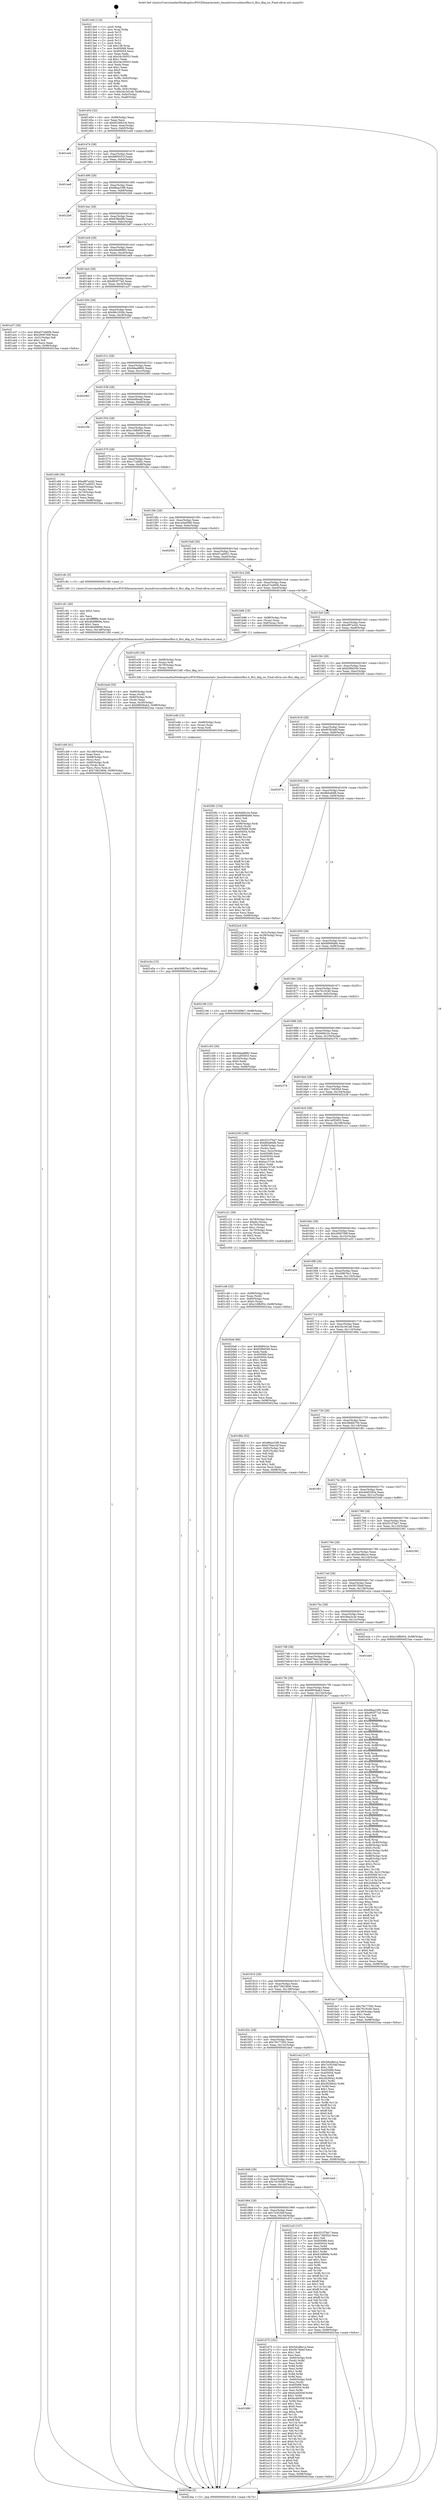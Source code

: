 digraph "0x4013e0" {
  label = "0x4013e0 (/mnt/c/Users/mathe/Desktop/tcc/POCII/binaries/extr_linuxdriversusbhostfhci.h_fhci_dbg_isr_Final-ollvm.out::main(0))"
  labelloc = "t"
  node[shape=record]

  Entry [label="",width=0.3,height=0.3,shape=circle,fillcolor=black,style=filled]
  "0x401454" [label="{
     0x401454 [32]\l
     | [instrs]\l
     &nbsp;&nbsp;0x401454 \<+6\>: mov -0x98(%rbp),%eax\l
     &nbsp;&nbsp;0x40145a \<+2\>: mov %eax,%ecx\l
     &nbsp;&nbsp;0x40145c \<+6\>: sub $0x822662c9,%ecx\l
     &nbsp;&nbsp;0x401462 \<+6\>: mov %eax,-0xac(%rbp)\l
     &nbsp;&nbsp;0x401468 \<+6\>: mov %ecx,-0xb0(%rbp)\l
     &nbsp;&nbsp;0x40146e \<+6\>: je 0000000000401ed4 \<main+0xaf4\>\l
  }"]
  "0x401ed4" [label="{
     0x401ed4\l
  }", style=dashed]
  "0x401474" [label="{
     0x401474 [28]\l
     | [instrs]\l
     &nbsp;&nbsp;0x401474 \<+5\>: jmp 0000000000401479 \<main+0x99\>\l
     &nbsp;&nbsp;0x401479 \<+6\>: mov -0xac(%rbp),%eax\l
     &nbsp;&nbsp;0x40147f \<+5\>: sub $0x8895031f,%eax\l
     &nbsp;&nbsp;0x401484 \<+6\>: mov %eax,-0xb4(%rbp)\l
     &nbsp;&nbsp;0x40148a \<+6\>: je 0000000000401ae8 \<main+0x708\>\l
  }"]
  Exit [label="",width=0.3,height=0.3,shape=circle,fillcolor=black,style=filled,peripheries=2]
  "0x401ae8" [label="{
     0x401ae8\l
  }", style=dashed]
  "0x401490" [label="{
     0x401490 [28]\l
     | [instrs]\l
     &nbsp;&nbsp;0x401490 \<+5\>: jmp 0000000000401495 \<main+0xb5\>\l
     &nbsp;&nbsp;0x401495 \<+6\>: mov -0xac(%rbp),%eax\l
     &nbsp;&nbsp;0x40149b \<+5\>: sub $0x88aa33f9,%eax\l
     &nbsp;&nbsp;0x4014a0 \<+6\>: mov %eax,-0xb8(%rbp)\l
     &nbsp;&nbsp;0x4014a6 \<+6\>: je 00000000004022b6 \<main+0xed6\>\l
  }"]
  "0x401e5a" [label="{
     0x401e5a [15]\l
     | [instrs]\l
     &nbsp;&nbsp;0x401e5a \<+10\>: movl $0x30f67bc1,-0x98(%rbp)\l
     &nbsp;&nbsp;0x401e64 \<+5\>: jmp 00000000004023aa \<main+0xfca\>\l
  }"]
  "0x4022b6" [label="{
     0x4022b6\l
  }", style=dashed]
  "0x4014ac" [label="{
     0x4014ac [28]\l
     | [instrs]\l
     &nbsp;&nbsp;0x4014ac \<+5\>: jmp 00000000004014b1 \<main+0xd1\>\l
     &nbsp;&nbsp;0x4014b1 \<+6\>: mov -0xac(%rbp),%eax\l
     &nbsp;&nbsp;0x4014b7 \<+5\>: sub $0x93fbe0fe,%eax\l
     &nbsp;&nbsp;0x4014bc \<+6\>: mov %eax,-0xbc(%rbp)\l
     &nbsp;&nbsp;0x4014c2 \<+6\>: je 0000000000401b87 \<main+0x7a7\>\l
  }"]
  "0x401e4b" [label="{
     0x401e4b [15]\l
     | [instrs]\l
     &nbsp;&nbsp;0x401e4b \<+4\>: mov -0x68(%rbp),%rax\l
     &nbsp;&nbsp;0x401e4f \<+3\>: mov (%rax),%rax\l
     &nbsp;&nbsp;0x401e52 \<+3\>: mov %rax,%rdi\l
     &nbsp;&nbsp;0x401e55 \<+5\>: call 0000000000401030 \<free@plt\>\l
     | [calls]\l
     &nbsp;&nbsp;0x401030 \{1\} (unknown)\l
  }"]
  "0x401b87" [label="{
     0x401b87\l
  }", style=dashed]
  "0x4014c8" [label="{
     0x4014c8 [28]\l
     | [instrs]\l
     &nbsp;&nbsp;0x4014c8 \<+5\>: jmp 00000000004014cd \<main+0xed\>\l
     &nbsp;&nbsp;0x4014cd \<+6\>: mov -0xac(%rbp),%eax\l
     &nbsp;&nbsp;0x4014d3 \<+5\>: sub $0x94e98965,%eax\l
     &nbsp;&nbsp;0x4014d8 \<+6\>: mov %eax,-0xc0(%rbp)\l
     &nbsp;&nbsp;0x4014de \<+6\>: je 0000000000401e69 \<main+0xa89\>\l
  }"]
  "0x401880" [label="{
     0x401880\l
  }", style=dashed]
  "0x401e69" [label="{
     0x401e69\l
  }", style=dashed]
  "0x4014e4" [label="{
     0x4014e4 [28]\l
     | [instrs]\l
     &nbsp;&nbsp;0x4014e4 \<+5\>: jmp 00000000004014e9 \<main+0x109\>\l
     &nbsp;&nbsp;0x4014e9 \<+6\>: mov -0xac(%rbp),%eax\l
     &nbsp;&nbsp;0x4014ef \<+5\>: sub $0x983f77a5,%eax\l
     &nbsp;&nbsp;0x4014f4 \<+6\>: mov %eax,-0xc4(%rbp)\l
     &nbsp;&nbsp;0x4014fa \<+6\>: je 0000000000401a37 \<main+0x657\>\l
  }"]
  "0x401d75" [label="{
     0x401d75 [181]\l
     | [instrs]\l
     &nbsp;&nbsp;0x401d75 \<+5\>: mov $0x5dcd8a1a,%eax\l
     &nbsp;&nbsp;0x401d7a \<+5\>: mov $0x5fc76bef,%ecx\l
     &nbsp;&nbsp;0x401d7f \<+2\>: mov $0x1,%dl\l
     &nbsp;&nbsp;0x401d81 \<+2\>: xor %esi,%esi\l
     &nbsp;&nbsp;0x401d83 \<+4\>: mov -0x60(%rbp),%rdi\l
     &nbsp;&nbsp;0x401d87 \<+3\>: mov (%rdi),%r8d\l
     &nbsp;&nbsp;0x401d8a \<+3\>: mov %esi,%r9d\l
     &nbsp;&nbsp;0x401d8d \<+3\>: sub %r8d,%r9d\l
     &nbsp;&nbsp;0x401d90 \<+3\>: mov %esi,%r8d\l
     &nbsp;&nbsp;0x401d93 \<+4\>: sub $0x1,%r8d\l
     &nbsp;&nbsp;0x401d97 \<+3\>: add %r8d,%r9d\l
     &nbsp;&nbsp;0x401d9a \<+3\>: sub %r9d,%esi\l
     &nbsp;&nbsp;0x401d9d \<+4\>: mov -0x60(%rbp),%rdi\l
     &nbsp;&nbsp;0x401da1 \<+2\>: mov %esi,(%rdi)\l
     &nbsp;&nbsp;0x401da3 \<+7\>: mov 0x405068,%esi\l
     &nbsp;&nbsp;0x401daa \<+8\>: mov 0x405054,%r8d\l
     &nbsp;&nbsp;0x401db2 \<+3\>: mov %esi,%r9d\l
     &nbsp;&nbsp;0x401db5 \<+7\>: add $0xbcdd304f,%r9d\l
     &nbsp;&nbsp;0x401dbc \<+4\>: sub $0x1,%r9d\l
     &nbsp;&nbsp;0x401dc0 \<+7\>: sub $0xbcdd304f,%r9d\l
     &nbsp;&nbsp;0x401dc7 \<+4\>: imul %r9d,%esi\l
     &nbsp;&nbsp;0x401dcb \<+3\>: and $0x1,%esi\l
     &nbsp;&nbsp;0x401dce \<+3\>: cmp $0x0,%esi\l
     &nbsp;&nbsp;0x401dd1 \<+4\>: sete %r10b\l
     &nbsp;&nbsp;0x401dd5 \<+4\>: cmp $0xa,%r8d\l
     &nbsp;&nbsp;0x401dd9 \<+4\>: setl %r11b\l
     &nbsp;&nbsp;0x401ddd \<+3\>: mov %r10b,%bl\l
     &nbsp;&nbsp;0x401de0 \<+3\>: xor $0xff,%bl\l
     &nbsp;&nbsp;0x401de3 \<+3\>: mov %r11b,%r14b\l
     &nbsp;&nbsp;0x401de6 \<+4\>: xor $0xff,%r14b\l
     &nbsp;&nbsp;0x401dea \<+3\>: xor $0x0,%dl\l
     &nbsp;&nbsp;0x401ded \<+3\>: mov %bl,%r15b\l
     &nbsp;&nbsp;0x401df0 \<+4\>: and $0x0,%r15b\l
     &nbsp;&nbsp;0x401df4 \<+3\>: and %dl,%r10b\l
     &nbsp;&nbsp;0x401df7 \<+3\>: mov %r14b,%r12b\l
     &nbsp;&nbsp;0x401dfa \<+4\>: and $0x0,%r12b\l
     &nbsp;&nbsp;0x401dfe \<+3\>: and %dl,%r11b\l
     &nbsp;&nbsp;0x401e01 \<+3\>: or %r10b,%r15b\l
     &nbsp;&nbsp;0x401e04 \<+3\>: or %r11b,%r12b\l
     &nbsp;&nbsp;0x401e07 \<+3\>: xor %r12b,%r15b\l
     &nbsp;&nbsp;0x401e0a \<+3\>: or %r14b,%bl\l
     &nbsp;&nbsp;0x401e0d \<+3\>: xor $0xff,%bl\l
     &nbsp;&nbsp;0x401e10 \<+3\>: or $0x0,%dl\l
     &nbsp;&nbsp;0x401e13 \<+2\>: and %dl,%bl\l
     &nbsp;&nbsp;0x401e15 \<+3\>: or %bl,%r15b\l
     &nbsp;&nbsp;0x401e18 \<+4\>: test $0x1,%r15b\l
     &nbsp;&nbsp;0x401e1c \<+3\>: cmovne %ecx,%eax\l
     &nbsp;&nbsp;0x401e1f \<+6\>: mov %eax,-0x98(%rbp)\l
     &nbsp;&nbsp;0x401e25 \<+5\>: jmp 00000000004023aa \<main+0xfca\>\l
  }"]
  "0x401a37" [label="{
     0x401a37 [30]\l
     | [instrs]\l
     &nbsp;&nbsp;0x401a37 \<+5\>: mov $0xe57e460b,%eax\l
     &nbsp;&nbsp;0x401a3c \<+5\>: mov $0x2909769f,%ecx\l
     &nbsp;&nbsp;0x401a41 \<+3\>: mov -0x31(%rbp),%dl\l
     &nbsp;&nbsp;0x401a44 \<+3\>: test $0x1,%dl\l
     &nbsp;&nbsp;0x401a47 \<+3\>: cmovne %ecx,%eax\l
     &nbsp;&nbsp;0x401a4a \<+6\>: mov %eax,-0x98(%rbp)\l
     &nbsp;&nbsp;0x401a50 \<+5\>: jmp 00000000004023aa \<main+0xfca\>\l
  }"]
  "0x401500" [label="{
     0x401500 [28]\l
     | [instrs]\l
     &nbsp;&nbsp;0x401500 \<+5\>: jmp 0000000000401505 \<main+0x125\>\l
     &nbsp;&nbsp;0x401505 \<+6\>: mov -0xac(%rbp),%eax\l
     &nbsp;&nbsp;0x40150b \<+5\>: sub $0x98c1928c,%eax\l
     &nbsp;&nbsp;0x401510 \<+6\>: mov %eax,-0xc8(%rbp)\l
     &nbsp;&nbsp;0x401516 \<+6\>: je 0000000000401f37 \<main+0xb57\>\l
  }"]
  "0x401864" [label="{
     0x401864 [28]\l
     | [instrs]\l
     &nbsp;&nbsp;0x401864 \<+5\>: jmp 0000000000401869 \<main+0x489\>\l
     &nbsp;&nbsp;0x401869 \<+6\>: mov -0xac(%rbp),%eax\l
     &nbsp;&nbsp;0x40186f \<+5\>: sub $0x7e3f184f,%eax\l
     &nbsp;&nbsp;0x401874 \<+6\>: mov %eax,-0x144(%rbp)\l
     &nbsp;&nbsp;0x40187a \<+6\>: je 0000000000401d75 \<main+0x995\>\l
  }"]
  "0x401f37" [label="{
     0x401f37\l
  }", style=dashed]
  "0x40151c" [label="{
     0x40151c [28]\l
     | [instrs]\l
     &nbsp;&nbsp;0x40151c \<+5\>: jmp 0000000000401521 \<main+0x141\>\l
     &nbsp;&nbsp;0x401521 \<+6\>: mov -0xac(%rbp),%eax\l
     &nbsp;&nbsp;0x401527 \<+5\>: sub $0x9dea8882,%eax\l
     &nbsp;&nbsp;0x40152c \<+6\>: mov %eax,-0xcc(%rbp)\l
     &nbsp;&nbsp;0x401532 \<+6\>: je 0000000000402083 \<main+0xca3\>\l
  }"]
  "0x4021a5" [label="{
     0x4021a5 [147]\l
     | [instrs]\l
     &nbsp;&nbsp;0x4021a5 \<+5\>: mov $0x551f7be7,%eax\l
     &nbsp;&nbsp;0x4021aa \<+5\>: mov $0x17483f2d,%ecx\l
     &nbsp;&nbsp;0x4021af \<+2\>: mov $0x1,%dl\l
     &nbsp;&nbsp;0x4021b1 \<+7\>: mov 0x405068,%esi\l
     &nbsp;&nbsp;0x4021b8 \<+7\>: mov 0x405054,%edi\l
     &nbsp;&nbsp;0x4021bf \<+3\>: mov %esi,%r8d\l
     &nbsp;&nbsp;0x4021c2 \<+7\>: add $0xfc3d889e,%r8d\l
     &nbsp;&nbsp;0x4021c9 \<+4\>: sub $0x1,%r8d\l
     &nbsp;&nbsp;0x4021cd \<+7\>: sub $0xfc3d889e,%r8d\l
     &nbsp;&nbsp;0x4021d4 \<+4\>: imul %r8d,%esi\l
     &nbsp;&nbsp;0x4021d8 \<+3\>: and $0x1,%esi\l
     &nbsp;&nbsp;0x4021db \<+3\>: cmp $0x0,%esi\l
     &nbsp;&nbsp;0x4021de \<+4\>: sete %r9b\l
     &nbsp;&nbsp;0x4021e2 \<+3\>: cmp $0xa,%edi\l
     &nbsp;&nbsp;0x4021e5 \<+4\>: setl %r10b\l
     &nbsp;&nbsp;0x4021e9 \<+3\>: mov %r9b,%r11b\l
     &nbsp;&nbsp;0x4021ec \<+4\>: xor $0xff,%r11b\l
     &nbsp;&nbsp;0x4021f0 \<+3\>: mov %r10b,%bl\l
     &nbsp;&nbsp;0x4021f3 \<+3\>: xor $0xff,%bl\l
     &nbsp;&nbsp;0x4021f6 \<+3\>: xor $0x1,%dl\l
     &nbsp;&nbsp;0x4021f9 \<+3\>: mov %r11b,%r14b\l
     &nbsp;&nbsp;0x4021fc \<+4\>: and $0xff,%r14b\l
     &nbsp;&nbsp;0x402200 \<+3\>: and %dl,%r9b\l
     &nbsp;&nbsp;0x402203 \<+3\>: mov %bl,%r15b\l
     &nbsp;&nbsp;0x402206 \<+4\>: and $0xff,%r15b\l
     &nbsp;&nbsp;0x40220a \<+3\>: and %dl,%r10b\l
     &nbsp;&nbsp;0x40220d \<+3\>: or %r9b,%r14b\l
     &nbsp;&nbsp;0x402210 \<+3\>: or %r10b,%r15b\l
     &nbsp;&nbsp;0x402213 \<+3\>: xor %r15b,%r14b\l
     &nbsp;&nbsp;0x402216 \<+3\>: or %bl,%r11b\l
     &nbsp;&nbsp;0x402219 \<+4\>: xor $0xff,%r11b\l
     &nbsp;&nbsp;0x40221d \<+3\>: or $0x1,%dl\l
     &nbsp;&nbsp;0x402220 \<+3\>: and %dl,%r11b\l
     &nbsp;&nbsp;0x402223 \<+3\>: or %r11b,%r14b\l
     &nbsp;&nbsp;0x402226 \<+4\>: test $0x1,%r14b\l
     &nbsp;&nbsp;0x40222a \<+3\>: cmovne %ecx,%eax\l
     &nbsp;&nbsp;0x40222d \<+6\>: mov %eax,-0x98(%rbp)\l
     &nbsp;&nbsp;0x402233 \<+5\>: jmp 00000000004023aa \<main+0xfca\>\l
  }"]
  "0x402083" [label="{
     0x402083\l
  }", style=dashed]
  "0x401538" [label="{
     0x401538 [28]\l
     | [instrs]\l
     &nbsp;&nbsp;0x401538 \<+5\>: jmp 000000000040153d \<main+0x15d\>\l
     &nbsp;&nbsp;0x40153d \<+6\>: mov -0xac(%rbp),%eax\l
     &nbsp;&nbsp;0x401543 \<+5\>: sub $0xba9fceaf,%eax\l
     &nbsp;&nbsp;0x401548 \<+6\>: mov %eax,-0xd0(%rbp)\l
     &nbsp;&nbsp;0x40154e \<+6\>: je 00000000004022fb \<main+0xf1b\>\l
  }"]
  "0x401848" [label="{
     0x401848 [28]\l
     | [instrs]\l
     &nbsp;&nbsp;0x401848 \<+5\>: jmp 000000000040184d \<main+0x46d\>\l
     &nbsp;&nbsp;0x40184d \<+6\>: mov -0xac(%rbp),%eax\l
     &nbsp;&nbsp;0x401853 \<+5\>: sub $0x7d1008b7,%eax\l
     &nbsp;&nbsp;0x401858 \<+6\>: mov %eax,-0x140(%rbp)\l
     &nbsp;&nbsp;0x40185e \<+6\>: je 00000000004021a5 \<main+0xdc5\>\l
  }"]
  "0x4022fb" [label="{
     0x4022fb\l
  }", style=dashed]
  "0x401554" [label="{
     0x401554 [28]\l
     | [instrs]\l
     &nbsp;&nbsp;0x401554 \<+5\>: jmp 0000000000401559 \<main+0x179\>\l
     &nbsp;&nbsp;0x401559 \<+6\>: mov -0xac(%rbp),%eax\l
     &nbsp;&nbsp;0x40155f \<+5\>: sub $0xc16fb954,%eax\l
     &nbsp;&nbsp;0x401564 \<+6\>: mov %eax,-0xd4(%rbp)\l
     &nbsp;&nbsp;0x40156a \<+6\>: je 0000000000401c68 \<main+0x888\>\l
  }"]
  "0x401be5" [label="{
     0x401be5\l
  }", style=dashed]
  "0x401c68" [label="{
     0x401c68 [36]\l
     | [instrs]\l
     &nbsp;&nbsp;0x401c68 \<+5\>: mov $0xef97a2d2,%eax\l
     &nbsp;&nbsp;0x401c6d \<+5\>: mov $0xd7ca0051,%ecx\l
     &nbsp;&nbsp;0x401c72 \<+4\>: mov -0x60(%rbp),%rdx\l
     &nbsp;&nbsp;0x401c76 \<+2\>: mov (%rdx),%esi\l
     &nbsp;&nbsp;0x401c78 \<+4\>: mov -0x70(%rbp),%rdx\l
     &nbsp;&nbsp;0x401c7c \<+2\>: cmp (%rdx),%esi\l
     &nbsp;&nbsp;0x401c7e \<+3\>: cmovl %ecx,%eax\l
     &nbsp;&nbsp;0x401c81 \<+6\>: mov %eax,-0x98(%rbp)\l
     &nbsp;&nbsp;0x401c87 \<+5\>: jmp 00000000004023aa \<main+0xfca\>\l
  }"]
  "0x401570" [label="{
     0x401570 [28]\l
     | [instrs]\l
     &nbsp;&nbsp;0x401570 \<+5\>: jmp 0000000000401575 \<main+0x195\>\l
     &nbsp;&nbsp;0x401575 \<+6\>: mov -0xac(%rbp),%eax\l
     &nbsp;&nbsp;0x40157b \<+5\>: sub $0xc71e8f2c,%eax\l
     &nbsp;&nbsp;0x401580 \<+6\>: mov %eax,-0xd8(%rbp)\l
     &nbsp;&nbsp;0x401586 \<+6\>: je 0000000000401fbc \<main+0xbdc\>\l
  }"]
  "0x40182c" [label="{
     0x40182c [28]\l
     | [instrs]\l
     &nbsp;&nbsp;0x40182c \<+5\>: jmp 0000000000401831 \<main+0x451\>\l
     &nbsp;&nbsp;0x401831 \<+6\>: mov -0xac(%rbp),%eax\l
     &nbsp;&nbsp;0x401837 \<+5\>: sub $0x79c77592,%eax\l
     &nbsp;&nbsp;0x40183c \<+6\>: mov %eax,-0x13c(%rbp)\l
     &nbsp;&nbsp;0x401842 \<+6\>: je 0000000000401be5 \<main+0x805\>\l
  }"]
  "0x401fbc" [label="{
     0x401fbc\l
  }", style=dashed]
  "0x40158c" [label="{
     0x40158c [28]\l
     | [instrs]\l
     &nbsp;&nbsp;0x40158c \<+5\>: jmp 0000000000401591 \<main+0x1b1\>\l
     &nbsp;&nbsp;0x401591 \<+6\>: mov -0xac(%rbp),%eax\l
     &nbsp;&nbsp;0x401597 \<+5\>: sub $0xca5a6580,%eax\l
     &nbsp;&nbsp;0x40159c \<+6\>: mov %eax,-0xdc(%rbp)\l
     &nbsp;&nbsp;0x4015a2 \<+6\>: je 0000000000402092 \<main+0xcb2\>\l
  }"]
  "0x401ce2" [label="{
     0x401ce2 [147]\l
     | [instrs]\l
     &nbsp;&nbsp;0x401ce2 \<+5\>: mov $0x5dcd8a1a,%eax\l
     &nbsp;&nbsp;0x401ce7 \<+5\>: mov $0x7e3f184f,%ecx\l
     &nbsp;&nbsp;0x401cec \<+2\>: mov $0x1,%dl\l
     &nbsp;&nbsp;0x401cee \<+7\>: mov 0x405068,%esi\l
     &nbsp;&nbsp;0x401cf5 \<+7\>: mov 0x405054,%edi\l
     &nbsp;&nbsp;0x401cfc \<+3\>: mov %esi,%r8d\l
     &nbsp;&nbsp;0x401cff \<+7\>: sub $0x26260a2,%r8d\l
     &nbsp;&nbsp;0x401d06 \<+4\>: sub $0x1,%r8d\l
     &nbsp;&nbsp;0x401d0a \<+7\>: add $0x26260a2,%r8d\l
     &nbsp;&nbsp;0x401d11 \<+4\>: imul %r8d,%esi\l
     &nbsp;&nbsp;0x401d15 \<+3\>: and $0x1,%esi\l
     &nbsp;&nbsp;0x401d18 \<+3\>: cmp $0x0,%esi\l
     &nbsp;&nbsp;0x401d1b \<+4\>: sete %r9b\l
     &nbsp;&nbsp;0x401d1f \<+3\>: cmp $0xa,%edi\l
     &nbsp;&nbsp;0x401d22 \<+4\>: setl %r10b\l
     &nbsp;&nbsp;0x401d26 \<+3\>: mov %r9b,%r11b\l
     &nbsp;&nbsp;0x401d29 \<+4\>: xor $0xff,%r11b\l
     &nbsp;&nbsp;0x401d2d \<+3\>: mov %r10b,%bl\l
     &nbsp;&nbsp;0x401d30 \<+3\>: xor $0xff,%bl\l
     &nbsp;&nbsp;0x401d33 \<+3\>: xor $0x0,%dl\l
     &nbsp;&nbsp;0x401d36 \<+3\>: mov %r11b,%r14b\l
     &nbsp;&nbsp;0x401d39 \<+4\>: and $0x0,%r14b\l
     &nbsp;&nbsp;0x401d3d \<+3\>: and %dl,%r9b\l
     &nbsp;&nbsp;0x401d40 \<+3\>: mov %bl,%r15b\l
     &nbsp;&nbsp;0x401d43 \<+4\>: and $0x0,%r15b\l
     &nbsp;&nbsp;0x401d47 \<+3\>: and %dl,%r10b\l
     &nbsp;&nbsp;0x401d4a \<+3\>: or %r9b,%r14b\l
     &nbsp;&nbsp;0x401d4d \<+3\>: or %r10b,%r15b\l
     &nbsp;&nbsp;0x401d50 \<+3\>: xor %r15b,%r14b\l
     &nbsp;&nbsp;0x401d53 \<+3\>: or %bl,%r11b\l
     &nbsp;&nbsp;0x401d56 \<+4\>: xor $0xff,%r11b\l
     &nbsp;&nbsp;0x401d5a \<+3\>: or $0x0,%dl\l
     &nbsp;&nbsp;0x401d5d \<+3\>: and %dl,%r11b\l
     &nbsp;&nbsp;0x401d60 \<+3\>: or %r11b,%r14b\l
     &nbsp;&nbsp;0x401d63 \<+4\>: test $0x1,%r14b\l
     &nbsp;&nbsp;0x401d67 \<+3\>: cmovne %ecx,%eax\l
     &nbsp;&nbsp;0x401d6a \<+6\>: mov %eax,-0x98(%rbp)\l
     &nbsp;&nbsp;0x401d70 \<+5\>: jmp 00000000004023aa \<main+0xfca\>\l
  }"]
  "0x402092" [label="{
     0x402092\l
  }", style=dashed]
  "0x4015a8" [label="{
     0x4015a8 [28]\l
     | [instrs]\l
     &nbsp;&nbsp;0x4015a8 \<+5\>: jmp 00000000004015ad \<main+0x1cd\>\l
     &nbsp;&nbsp;0x4015ad \<+6\>: mov -0xac(%rbp),%eax\l
     &nbsp;&nbsp;0x4015b3 \<+5\>: sub $0xd7ca0051,%eax\l
     &nbsp;&nbsp;0x4015b8 \<+6\>: mov %eax,-0xe0(%rbp)\l
     &nbsp;&nbsp;0x4015be \<+6\>: je 0000000000401c8c \<main+0x8ac\>\l
  }"]
  "0x401cb9" [label="{
     0x401cb9 [41]\l
     | [instrs]\l
     &nbsp;&nbsp;0x401cb9 \<+6\>: mov -0x148(%rbp),%ecx\l
     &nbsp;&nbsp;0x401cbf \<+3\>: imul %eax,%ecx\l
     &nbsp;&nbsp;0x401cc2 \<+4\>: mov -0x68(%rbp),%rsi\l
     &nbsp;&nbsp;0x401cc6 \<+3\>: mov (%rsi),%rsi\l
     &nbsp;&nbsp;0x401cc9 \<+4\>: mov -0x60(%rbp),%rdi\l
     &nbsp;&nbsp;0x401ccd \<+3\>: movslq (%rdi),%rdi\l
     &nbsp;&nbsp;0x401cd0 \<+3\>: mov %ecx,(%rsi,%rdi,4)\l
     &nbsp;&nbsp;0x401cd3 \<+10\>: movl $0x73823606,-0x98(%rbp)\l
     &nbsp;&nbsp;0x401cdd \<+5\>: jmp 00000000004023aa \<main+0xfca\>\l
  }"]
  "0x401c8c" [label="{
     0x401c8c [5]\l
     | [instrs]\l
     &nbsp;&nbsp;0x401c8c \<+5\>: call 0000000000401160 \<next_i\>\l
     | [calls]\l
     &nbsp;&nbsp;0x401160 \{1\} (/mnt/c/Users/mathe/Desktop/tcc/POCII/binaries/extr_linuxdriversusbhostfhci.h_fhci_dbg_isr_Final-ollvm.out::next_i)\l
  }"]
  "0x4015c4" [label="{
     0x4015c4 [28]\l
     | [instrs]\l
     &nbsp;&nbsp;0x4015c4 \<+5\>: jmp 00000000004015c9 \<main+0x1e9\>\l
     &nbsp;&nbsp;0x4015c9 \<+6\>: mov -0xac(%rbp),%eax\l
     &nbsp;&nbsp;0x4015cf \<+5\>: sub $0xe57e460b,%eax\l
     &nbsp;&nbsp;0x4015d4 \<+6\>: mov %eax,-0xe4(%rbp)\l
     &nbsp;&nbsp;0x4015da \<+6\>: je 0000000000401b96 \<main+0x7b6\>\l
  }"]
  "0x401c91" [label="{
     0x401c91 [40]\l
     | [instrs]\l
     &nbsp;&nbsp;0x401c91 \<+5\>: mov $0x2,%ecx\l
     &nbsp;&nbsp;0x401c96 \<+1\>: cltd\l
     &nbsp;&nbsp;0x401c97 \<+2\>: idiv %ecx\l
     &nbsp;&nbsp;0x401c99 \<+6\>: imul $0xfffffffe,%edx,%ecx\l
     &nbsp;&nbsp;0x401c9f \<+6\>: sub $0x4649869e,%ecx\l
     &nbsp;&nbsp;0x401ca5 \<+3\>: add $0x1,%ecx\l
     &nbsp;&nbsp;0x401ca8 \<+6\>: add $0x4649869e,%ecx\l
     &nbsp;&nbsp;0x401cae \<+6\>: mov %ecx,-0x148(%rbp)\l
     &nbsp;&nbsp;0x401cb4 \<+5\>: call 0000000000401160 \<next_i\>\l
     | [calls]\l
     &nbsp;&nbsp;0x401160 \{1\} (/mnt/c/Users/mathe/Desktop/tcc/POCII/binaries/extr_linuxdriversusbhostfhci.h_fhci_dbg_isr_Final-ollvm.out::next_i)\l
  }"]
  "0x401b96" [label="{
     0x401b96 [19]\l
     | [instrs]\l
     &nbsp;&nbsp;0x401b96 \<+7\>: mov -0x88(%rbp),%rax\l
     &nbsp;&nbsp;0x401b9d \<+3\>: mov (%rax),%rax\l
     &nbsp;&nbsp;0x401ba0 \<+4\>: mov 0x8(%rax),%rdi\l
     &nbsp;&nbsp;0x401ba4 \<+5\>: call 0000000000401060 \<atoi@plt\>\l
     | [calls]\l
     &nbsp;&nbsp;0x401060 \{1\} (unknown)\l
  }"]
  "0x4015e0" [label="{
     0x4015e0 [28]\l
     | [instrs]\l
     &nbsp;&nbsp;0x4015e0 \<+5\>: jmp 00000000004015e5 \<main+0x205\>\l
     &nbsp;&nbsp;0x4015e5 \<+6\>: mov -0xac(%rbp),%eax\l
     &nbsp;&nbsp;0x4015eb \<+5\>: sub $0xef97a2d2,%eax\l
     &nbsp;&nbsp;0x4015f0 \<+6\>: mov %eax,-0xe8(%rbp)\l
     &nbsp;&nbsp;0x4015f6 \<+6\>: je 0000000000401e39 \<main+0xa59\>\l
  }"]
  "0x401c48" [label="{
     0x401c48 [32]\l
     | [instrs]\l
     &nbsp;&nbsp;0x401c48 \<+4\>: mov -0x68(%rbp),%rdi\l
     &nbsp;&nbsp;0x401c4c \<+3\>: mov %rax,(%rdi)\l
     &nbsp;&nbsp;0x401c4f \<+4\>: mov -0x60(%rbp),%rax\l
     &nbsp;&nbsp;0x401c53 \<+6\>: movl $0x0,(%rax)\l
     &nbsp;&nbsp;0x401c59 \<+10\>: movl $0xc16fb954,-0x98(%rbp)\l
     &nbsp;&nbsp;0x401c63 \<+5\>: jmp 00000000004023aa \<main+0xfca\>\l
  }"]
  "0x401e39" [label="{
     0x401e39 [18]\l
     | [instrs]\l
     &nbsp;&nbsp;0x401e39 \<+4\>: mov -0x68(%rbp),%rax\l
     &nbsp;&nbsp;0x401e3d \<+3\>: mov (%rax),%rdi\l
     &nbsp;&nbsp;0x401e40 \<+4\>: mov -0x78(%rbp),%rax\l
     &nbsp;&nbsp;0x401e44 \<+2\>: mov (%rax),%esi\l
     &nbsp;&nbsp;0x401e46 \<+5\>: call 00000000004013d0 \<fhci_dbg_isr\>\l
     | [calls]\l
     &nbsp;&nbsp;0x4013d0 \{1\} (/mnt/c/Users/mathe/Desktop/tcc/POCII/binaries/extr_linuxdriversusbhostfhci.h_fhci_dbg_isr_Final-ollvm.out::fhci_dbg_isr)\l
  }"]
  "0x4015fc" [label="{
     0x4015fc [28]\l
     | [instrs]\l
     &nbsp;&nbsp;0x4015fc \<+5\>: jmp 0000000000401601 \<main+0x221\>\l
     &nbsp;&nbsp;0x401601 \<+6\>: mov -0xac(%rbp),%eax\l
     &nbsp;&nbsp;0x401607 \<+5\>: sub $0xf2f9d349,%eax\l
     &nbsp;&nbsp;0x40160c \<+6\>: mov %eax,-0xec(%rbp)\l
     &nbsp;&nbsp;0x401612 \<+6\>: je 00000000004020fc \<main+0xd1c\>\l
  }"]
  "0x401810" [label="{
     0x401810 [28]\l
     | [instrs]\l
     &nbsp;&nbsp;0x401810 \<+5\>: jmp 0000000000401815 \<main+0x435\>\l
     &nbsp;&nbsp;0x401815 \<+6\>: mov -0xac(%rbp),%eax\l
     &nbsp;&nbsp;0x40181b \<+5\>: sub $0x73823606,%eax\l
     &nbsp;&nbsp;0x401820 \<+6\>: mov %eax,-0x138(%rbp)\l
     &nbsp;&nbsp;0x401826 \<+6\>: je 0000000000401ce2 \<main+0x902\>\l
  }"]
  "0x4020fc" [label="{
     0x4020fc [154]\l
     | [instrs]\l
     &nbsp;&nbsp;0x4020fc \<+5\>: mov $0x9460c2e,%eax\l
     &nbsp;&nbsp;0x402101 \<+5\>: mov $0xfd906a66,%ecx\l
     &nbsp;&nbsp;0x402106 \<+2\>: mov $0x1,%dl\l
     &nbsp;&nbsp;0x402108 \<+2\>: xor %esi,%esi\l
     &nbsp;&nbsp;0x40210a \<+7\>: mov -0x90(%rbp),%rdi\l
     &nbsp;&nbsp;0x402111 \<+6\>: movl $0x0,(%rdi)\l
     &nbsp;&nbsp;0x402117 \<+8\>: mov 0x405068,%r8d\l
     &nbsp;&nbsp;0x40211f \<+8\>: mov 0x405054,%r9d\l
     &nbsp;&nbsp;0x402127 \<+3\>: sub $0x1,%esi\l
     &nbsp;&nbsp;0x40212a \<+3\>: mov %r8d,%r10d\l
     &nbsp;&nbsp;0x40212d \<+3\>: add %esi,%r10d\l
     &nbsp;&nbsp;0x402130 \<+4\>: imul %r10d,%r8d\l
     &nbsp;&nbsp;0x402134 \<+4\>: and $0x1,%r8d\l
     &nbsp;&nbsp;0x402138 \<+4\>: cmp $0x0,%r8d\l
     &nbsp;&nbsp;0x40213c \<+4\>: sete %r11b\l
     &nbsp;&nbsp;0x402140 \<+4\>: cmp $0xa,%r9d\l
     &nbsp;&nbsp;0x402144 \<+3\>: setl %bl\l
     &nbsp;&nbsp;0x402147 \<+3\>: mov %r11b,%r14b\l
     &nbsp;&nbsp;0x40214a \<+4\>: xor $0xff,%r14b\l
     &nbsp;&nbsp;0x40214e \<+3\>: mov %bl,%r15b\l
     &nbsp;&nbsp;0x402151 \<+4\>: xor $0xff,%r15b\l
     &nbsp;&nbsp;0x402155 \<+3\>: xor $0x1,%dl\l
     &nbsp;&nbsp;0x402158 \<+3\>: mov %r14b,%r12b\l
     &nbsp;&nbsp;0x40215b \<+4\>: and $0xff,%r12b\l
     &nbsp;&nbsp;0x40215f \<+3\>: and %dl,%r11b\l
     &nbsp;&nbsp;0x402162 \<+3\>: mov %r15b,%r13b\l
     &nbsp;&nbsp;0x402165 \<+4\>: and $0xff,%r13b\l
     &nbsp;&nbsp;0x402169 \<+2\>: and %dl,%bl\l
     &nbsp;&nbsp;0x40216b \<+3\>: or %r11b,%r12b\l
     &nbsp;&nbsp;0x40216e \<+3\>: or %bl,%r13b\l
     &nbsp;&nbsp;0x402171 \<+3\>: xor %r13b,%r12b\l
     &nbsp;&nbsp;0x402174 \<+3\>: or %r15b,%r14b\l
     &nbsp;&nbsp;0x402177 \<+4\>: xor $0xff,%r14b\l
     &nbsp;&nbsp;0x40217b \<+3\>: or $0x1,%dl\l
     &nbsp;&nbsp;0x40217e \<+3\>: and %dl,%r14b\l
     &nbsp;&nbsp;0x402181 \<+3\>: or %r14b,%r12b\l
     &nbsp;&nbsp;0x402184 \<+4\>: test $0x1,%r12b\l
     &nbsp;&nbsp;0x402188 \<+3\>: cmovne %ecx,%eax\l
     &nbsp;&nbsp;0x40218b \<+6\>: mov %eax,-0x98(%rbp)\l
     &nbsp;&nbsp;0x402191 \<+5\>: jmp 00000000004023aa \<main+0xfca\>\l
  }"]
  "0x401618" [label="{
     0x401618 [28]\l
     | [instrs]\l
     &nbsp;&nbsp;0x401618 \<+5\>: jmp 000000000040161d \<main+0x23d\>\l
     &nbsp;&nbsp;0x40161d \<+6\>: mov -0xac(%rbp),%eax\l
     &nbsp;&nbsp;0x401623 \<+5\>: sub $0xf6383e6f,%eax\l
     &nbsp;&nbsp;0x401628 \<+6\>: mov %eax,-0xf0(%rbp)\l
     &nbsp;&nbsp;0x40162e \<+6\>: je 0000000000402074 \<main+0xc94\>\l
  }"]
  "0x401bc7" [label="{
     0x401bc7 [30]\l
     | [instrs]\l
     &nbsp;&nbsp;0x401bc7 \<+5\>: mov $0x79c77592,%eax\l
     &nbsp;&nbsp;0x401bcc \<+5\>: mov $0x7610240,%ecx\l
     &nbsp;&nbsp;0x401bd1 \<+3\>: mov -0x30(%rbp),%edx\l
     &nbsp;&nbsp;0x401bd4 \<+3\>: cmp $0x1,%edx\l
     &nbsp;&nbsp;0x401bd7 \<+3\>: cmovl %ecx,%eax\l
     &nbsp;&nbsp;0x401bda \<+6\>: mov %eax,-0x98(%rbp)\l
     &nbsp;&nbsp;0x401be0 \<+5\>: jmp 00000000004023aa \<main+0xfca\>\l
  }"]
  "0x402074" [label="{
     0x402074\l
  }", style=dashed]
  "0x401634" [label="{
     0x401634 [28]\l
     | [instrs]\l
     &nbsp;&nbsp;0x401634 \<+5\>: jmp 0000000000401639 \<main+0x259\>\l
     &nbsp;&nbsp;0x401639 \<+6\>: mov -0xac(%rbp),%eax\l
     &nbsp;&nbsp;0x40163f \<+5\>: sub $0xfb0a94fb,%eax\l
     &nbsp;&nbsp;0x401644 \<+6\>: mov %eax,-0xf4(%rbp)\l
     &nbsp;&nbsp;0x40164a \<+6\>: je 00000000004022a4 \<main+0xec4\>\l
  }"]
  "0x401ba9" [label="{
     0x401ba9 [30]\l
     | [instrs]\l
     &nbsp;&nbsp;0x401ba9 \<+4\>: mov -0x80(%rbp),%rdi\l
     &nbsp;&nbsp;0x401bad \<+2\>: mov %eax,(%rdi)\l
     &nbsp;&nbsp;0x401baf \<+4\>: mov -0x80(%rbp),%rdi\l
     &nbsp;&nbsp;0x401bb3 \<+2\>: mov (%rdi),%eax\l
     &nbsp;&nbsp;0x401bb5 \<+3\>: mov %eax,-0x30(%rbp)\l
     &nbsp;&nbsp;0x401bb8 \<+10\>: movl $0x68936ab3,-0x98(%rbp)\l
     &nbsp;&nbsp;0x401bc2 \<+5\>: jmp 00000000004023aa \<main+0xfca\>\l
  }"]
  "0x4022a4" [label="{
     0x4022a4 [18]\l
     | [instrs]\l
     &nbsp;&nbsp;0x4022a4 \<+3\>: mov -0x2c(%rbp),%eax\l
     &nbsp;&nbsp;0x4022a7 \<+4\>: lea -0x28(%rbp),%rsp\l
     &nbsp;&nbsp;0x4022ab \<+1\>: pop %rbx\l
     &nbsp;&nbsp;0x4022ac \<+2\>: pop %r12\l
     &nbsp;&nbsp;0x4022ae \<+2\>: pop %r13\l
     &nbsp;&nbsp;0x4022b0 \<+2\>: pop %r14\l
     &nbsp;&nbsp;0x4022b2 \<+2\>: pop %r15\l
     &nbsp;&nbsp;0x4022b4 \<+1\>: pop %rbp\l
     &nbsp;&nbsp;0x4022b5 \<+1\>: ret\l
  }"]
  "0x401650" [label="{
     0x401650 [28]\l
     | [instrs]\l
     &nbsp;&nbsp;0x401650 \<+5\>: jmp 0000000000401655 \<main+0x275\>\l
     &nbsp;&nbsp;0x401655 \<+6\>: mov -0xac(%rbp),%eax\l
     &nbsp;&nbsp;0x40165b \<+5\>: sub $0xfd906a66,%eax\l
     &nbsp;&nbsp;0x401660 \<+6\>: mov %eax,-0xf8(%rbp)\l
     &nbsp;&nbsp;0x401666 \<+6\>: je 0000000000402196 \<main+0xdb6\>\l
  }"]
  "0x4017f4" [label="{
     0x4017f4 [28]\l
     | [instrs]\l
     &nbsp;&nbsp;0x4017f4 \<+5\>: jmp 00000000004017f9 \<main+0x419\>\l
     &nbsp;&nbsp;0x4017f9 \<+6\>: mov -0xac(%rbp),%eax\l
     &nbsp;&nbsp;0x4017ff \<+5\>: sub $0x68936ab3,%eax\l
     &nbsp;&nbsp;0x401804 \<+6\>: mov %eax,-0x134(%rbp)\l
     &nbsp;&nbsp;0x40180a \<+6\>: je 0000000000401bc7 \<main+0x7e7\>\l
  }"]
  "0x402196" [label="{
     0x402196 [15]\l
     | [instrs]\l
     &nbsp;&nbsp;0x402196 \<+10\>: movl $0x7d1008b7,-0x98(%rbp)\l
     &nbsp;&nbsp;0x4021a0 \<+5\>: jmp 00000000004023aa \<main+0xfca\>\l
  }"]
  "0x40166c" [label="{
     0x40166c [28]\l
     | [instrs]\l
     &nbsp;&nbsp;0x40166c \<+5\>: jmp 0000000000401671 \<main+0x291\>\l
     &nbsp;&nbsp;0x401671 \<+6\>: mov -0xac(%rbp),%eax\l
     &nbsp;&nbsp;0x401677 \<+5\>: sub $0x7610240,%eax\l
     &nbsp;&nbsp;0x40167c \<+6\>: mov %eax,-0xfc(%rbp)\l
     &nbsp;&nbsp;0x401682 \<+6\>: je 0000000000401c03 \<main+0x823\>\l
  }"]
  "0x4018bf" [label="{
     0x4018bf [376]\l
     | [instrs]\l
     &nbsp;&nbsp;0x4018bf \<+5\>: mov $0x88aa33f9,%eax\l
     &nbsp;&nbsp;0x4018c4 \<+5\>: mov $0x983f77a5,%ecx\l
     &nbsp;&nbsp;0x4018c9 \<+2\>: mov $0x1,%dl\l
     &nbsp;&nbsp;0x4018cb \<+3\>: mov %rsp,%rsi\l
     &nbsp;&nbsp;0x4018ce \<+4\>: add $0xfffffffffffffff0,%rsi\l
     &nbsp;&nbsp;0x4018d2 \<+3\>: mov %rsi,%rsp\l
     &nbsp;&nbsp;0x4018d5 \<+7\>: mov %rsi,-0x90(%rbp)\l
     &nbsp;&nbsp;0x4018dc \<+3\>: mov %rsp,%rsi\l
     &nbsp;&nbsp;0x4018df \<+4\>: add $0xfffffffffffffff0,%rsi\l
     &nbsp;&nbsp;0x4018e3 \<+3\>: mov %rsi,%rsp\l
     &nbsp;&nbsp;0x4018e6 \<+3\>: mov %rsp,%rdi\l
     &nbsp;&nbsp;0x4018e9 \<+4\>: add $0xfffffffffffffff0,%rdi\l
     &nbsp;&nbsp;0x4018ed \<+3\>: mov %rdi,%rsp\l
     &nbsp;&nbsp;0x4018f0 \<+7\>: mov %rdi,-0x88(%rbp)\l
     &nbsp;&nbsp;0x4018f7 \<+3\>: mov %rsp,%rdi\l
     &nbsp;&nbsp;0x4018fa \<+4\>: add $0xfffffffffffffff0,%rdi\l
     &nbsp;&nbsp;0x4018fe \<+3\>: mov %rdi,%rsp\l
     &nbsp;&nbsp;0x401901 \<+4\>: mov %rdi,-0x80(%rbp)\l
     &nbsp;&nbsp;0x401905 \<+3\>: mov %rsp,%rdi\l
     &nbsp;&nbsp;0x401908 \<+4\>: add $0xfffffffffffffff0,%rdi\l
     &nbsp;&nbsp;0x40190c \<+3\>: mov %rdi,%rsp\l
     &nbsp;&nbsp;0x40190f \<+4\>: mov %rdi,-0x78(%rbp)\l
     &nbsp;&nbsp;0x401913 \<+3\>: mov %rsp,%rdi\l
     &nbsp;&nbsp;0x401916 \<+4\>: add $0xfffffffffffffff0,%rdi\l
     &nbsp;&nbsp;0x40191a \<+3\>: mov %rdi,%rsp\l
     &nbsp;&nbsp;0x40191d \<+4\>: mov %rdi,-0x70(%rbp)\l
     &nbsp;&nbsp;0x401921 \<+3\>: mov %rsp,%rdi\l
     &nbsp;&nbsp;0x401924 \<+4\>: add $0xfffffffffffffff0,%rdi\l
     &nbsp;&nbsp;0x401928 \<+3\>: mov %rdi,%rsp\l
     &nbsp;&nbsp;0x40192b \<+4\>: mov %rdi,-0x68(%rbp)\l
     &nbsp;&nbsp;0x40192f \<+3\>: mov %rsp,%rdi\l
     &nbsp;&nbsp;0x401932 \<+4\>: add $0xfffffffffffffff0,%rdi\l
     &nbsp;&nbsp;0x401936 \<+3\>: mov %rdi,%rsp\l
     &nbsp;&nbsp;0x401939 \<+4\>: mov %rdi,-0x60(%rbp)\l
     &nbsp;&nbsp;0x40193d \<+3\>: mov %rsp,%rdi\l
     &nbsp;&nbsp;0x401940 \<+4\>: add $0xfffffffffffffff0,%rdi\l
     &nbsp;&nbsp;0x401944 \<+3\>: mov %rdi,%rsp\l
     &nbsp;&nbsp;0x401947 \<+4\>: mov %rdi,-0x58(%rbp)\l
     &nbsp;&nbsp;0x40194b \<+3\>: mov %rsp,%rdi\l
     &nbsp;&nbsp;0x40194e \<+4\>: add $0xfffffffffffffff0,%rdi\l
     &nbsp;&nbsp;0x401952 \<+3\>: mov %rdi,%rsp\l
     &nbsp;&nbsp;0x401955 \<+4\>: mov %rdi,-0x50(%rbp)\l
     &nbsp;&nbsp;0x401959 \<+3\>: mov %rsp,%rdi\l
     &nbsp;&nbsp;0x40195c \<+4\>: add $0xfffffffffffffff0,%rdi\l
     &nbsp;&nbsp;0x401960 \<+3\>: mov %rdi,%rsp\l
     &nbsp;&nbsp;0x401963 \<+4\>: mov %rdi,-0x48(%rbp)\l
     &nbsp;&nbsp;0x401967 \<+3\>: mov %rsp,%rdi\l
     &nbsp;&nbsp;0x40196a \<+4\>: add $0xfffffffffffffff0,%rdi\l
     &nbsp;&nbsp;0x40196e \<+3\>: mov %rdi,%rsp\l
     &nbsp;&nbsp;0x401971 \<+4\>: mov %rdi,-0x40(%rbp)\l
     &nbsp;&nbsp;0x401975 \<+7\>: mov -0x90(%rbp),%rdi\l
     &nbsp;&nbsp;0x40197c \<+6\>: movl $0x0,(%rdi)\l
     &nbsp;&nbsp;0x401982 \<+7\>: mov -0x9c(%rbp),%r8d\l
     &nbsp;&nbsp;0x401989 \<+3\>: mov %r8d,(%rsi)\l
     &nbsp;&nbsp;0x40198c \<+7\>: mov -0x88(%rbp),%rdi\l
     &nbsp;&nbsp;0x401993 \<+7\>: mov -0xa8(%rbp),%r9\l
     &nbsp;&nbsp;0x40199a \<+3\>: mov %r9,(%rdi)\l
     &nbsp;&nbsp;0x40199d \<+3\>: cmpl $0x2,(%rsi)\l
     &nbsp;&nbsp;0x4019a0 \<+4\>: setne %r10b\l
     &nbsp;&nbsp;0x4019a4 \<+4\>: and $0x1,%r10b\l
     &nbsp;&nbsp;0x4019a8 \<+4\>: mov %r10b,-0x31(%rbp)\l
     &nbsp;&nbsp;0x4019ac \<+8\>: mov 0x405068,%r11d\l
     &nbsp;&nbsp;0x4019b4 \<+7\>: mov 0x405054,%ebx\l
     &nbsp;&nbsp;0x4019bb \<+3\>: mov %r11d,%r14d\l
     &nbsp;&nbsp;0x4019be \<+7\>: sub $0x2eddda7a,%r14d\l
     &nbsp;&nbsp;0x4019c5 \<+4\>: sub $0x1,%r14d\l
     &nbsp;&nbsp;0x4019c9 \<+7\>: add $0x2eddda7a,%r14d\l
     &nbsp;&nbsp;0x4019d0 \<+4\>: imul %r14d,%r11d\l
     &nbsp;&nbsp;0x4019d4 \<+4\>: and $0x1,%r11d\l
     &nbsp;&nbsp;0x4019d8 \<+4\>: cmp $0x0,%r11d\l
     &nbsp;&nbsp;0x4019dc \<+4\>: sete %r10b\l
     &nbsp;&nbsp;0x4019e0 \<+3\>: cmp $0xa,%ebx\l
     &nbsp;&nbsp;0x4019e3 \<+4\>: setl %r15b\l
     &nbsp;&nbsp;0x4019e7 \<+3\>: mov %r10b,%r12b\l
     &nbsp;&nbsp;0x4019ea \<+4\>: xor $0xff,%r12b\l
     &nbsp;&nbsp;0x4019ee \<+3\>: mov %r15b,%r13b\l
     &nbsp;&nbsp;0x4019f1 \<+4\>: xor $0xff,%r13b\l
     &nbsp;&nbsp;0x4019f5 \<+3\>: xor $0x0,%dl\l
     &nbsp;&nbsp;0x4019f8 \<+3\>: mov %r12b,%sil\l
     &nbsp;&nbsp;0x4019fb \<+4\>: and $0x0,%sil\l
     &nbsp;&nbsp;0x4019ff \<+3\>: and %dl,%r10b\l
     &nbsp;&nbsp;0x401a02 \<+3\>: mov %r13b,%dil\l
     &nbsp;&nbsp;0x401a05 \<+4\>: and $0x0,%dil\l
     &nbsp;&nbsp;0x401a09 \<+3\>: and %dl,%r15b\l
     &nbsp;&nbsp;0x401a0c \<+3\>: or %r10b,%sil\l
     &nbsp;&nbsp;0x401a0f \<+3\>: or %r15b,%dil\l
     &nbsp;&nbsp;0x401a12 \<+3\>: xor %dil,%sil\l
     &nbsp;&nbsp;0x401a15 \<+3\>: or %r13b,%r12b\l
     &nbsp;&nbsp;0x401a18 \<+4\>: xor $0xff,%r12b\l
     &nbsp;&nbsp;0x401a1c \<+3\>: or $0x0,%dl\l
     &nbsp;&nbsp;0x401a1f \<+3\>: and %dl,%r12b\l
     &nbsp;&nbsp;0x401a22 \<+3\>: or %r12b,%sil\l
     &nbsp;&nbsp;0x401a25 \<+4\>: test $0x1,%sil\l
     &nbsp;&nbsp;0x401a29 \<+3\>: cmovne %ecx,%eax\l
     &nbsp;&nbsp;0x401a2c \<+6\>: mov %eax,-0x98(%rbp)\l
     &nbsp;&nbsp;0x401a32 \<+5\>: jmp 00000000004023aa \<main+0xfca\>\l
  }"]
  "0x401c03" [label="{
     0x401c03 [30]\l
     | [instrs]\l
     &nbsp;&nbsp;0x401c03 \<+5\>: mov $0x9dea8882,%eax\l
     &nbsp;&nbsp;0x401c08 \<+5\>: mov $0x1af55653,%ecx\l
     &nbsp;&nbsp;0x401c0d \<+3\>: mov -0x30(%rbp),%edx\l
     &nbsp;&nbsp;0x401c10 \<+3\>: cmp $0x0,%edx\l
     &nbsp;&nbsp;0x401c13 \<+3\>: cmove %ecx,%eax\l
     &nbsp;&nbsp;0x401c16 \<+6\>: mov %eax,-0x98(%rbp)\l
     &nbsp;&nbsp;0x401c1c \<+5\>: jmp 00000000004023aa \<main+0xfca\>\l
  }"]
  "0x401688" [label="{
     0x401688 [28]\l
     | [instrs]\l
     &nbsp;&nbsp;0x401688 \<+5\>: jmp 000000000040168d \<main+0x2ad\>\l
     &nbsp;&nbsp;0x40168d \<+6\>: mov -0xac(%rbp),%eax\l
     &nbsp;&nbsp;0x401693 \<+5\>: sub $0x9460c2e,%eax\l
     &nbsp;&nbsp;0x401698 \<+6\>: mov %eax,-0x100(%rbp)\l
     &nbsp;&nbsp;0x40169e \<+6\>: je 0000000000402376 \<main+0xf96\>\l
  }"]
  "0x4017d8" [label="{
     0x4017d8 [28]\l
     | [instrs]\l
     &nbsp;&nbsp;0x4017d8 \<+5\>: jmp 00000000004017dd \<main+0x3fd\>\l
     &nbsp;&nbsp;0x4017dd \<+6\>: mov -0xac(%rbp),%eax\l
     &nbsp;&nbsp;0x4017e3 \<+5\>: sub $0x679ae1bf,%eax\l
     &nbsp;&nbsp;0x4017e8 \<+6\>: mov %eax,-0x130(%rbp)\l
     &nbsp;&nbsp;0x4017ee \<+6\>: je 00000000004018bf \<main+0x4df\>\l
  }"]
  "0x402376" [label="{
     0x402376\l
  }", style=dashed]
  "0x4016a4" [label="{
     0x4016a4 [28]\l
     | [instrs]\l
     &nbsp;&nbsp;0x4016a4 \<+5\>: jmp 00000000004016a9 \<main+0x2c9\>\l
     &nbsp;&nbsp;0x4016a9 \<+6\>: mov -0xac(%rbp),%eax\l
     &nbsp;&nbsp;0x4016af \<+5\>: sub $0x17483f2d,%eax\l
     &nbsp;&nbsp;0x4016b4 \<+6\>: mov %eax,-0x104(%rbp)\l
     &nbsp;&nbsp;0x4016ba \<+6\>: je 0000000000402238 \<main+0xe58\>\l
  }"]
  "0x401eb0" [label="{
     0x401eb0\l
  }", style=dashed]
  "0x402238" [label="{
     0x402238 [108]\l
     | [instrs]\l
     &nbsp;&nbsp;0x402238 \<+5\>: mov $0x551f7be7,%eax\l
     &nbsp;&nbsp;0x40223d \<+5\>: mov $0xfb0a94fb,%ecx\l
     &nbsp;&nbsp;0x402242 \<+7\>: mov -0x90(%rbp),%rdx\l
     &nbsp;&nbsp;0x402249 \<+2\>: mov (%rdx),%esi\l
     &nbsp;&nbsp;0x40224b \<+3\>: mov %esi,-0x2c(%rbp)\l
     &nbsp;&nbsp;0x40224e \<+7\>: mov 0x405068,%esi\l
     &nbsp;&nbsp;0x402255 \<+7\>: mov 0x405054,%edi\l
     &nbsp;&nbsp;0x40225c \<+3\>: mov %esi,%r8d\l
     &nbsp;&nbsp;0x40225f \<+7\>: sub $0xba157cfc,%r8d\l
     &nbsp;&nbsp;0x402266 \<+4\>: sub $0x1,%r8d\l
     &nbsp;&nbsp;0x40226a \<+7\>: add $0xba157cfc,%r8d\l
     &nbsp;&nbsp;0x402271 \<+4\>: imul %r8d,%esi\l
     &nbsp;&nbsp;0x402275 \<+3\>: and $0x1,%esi\l
     &nbsp;&nbsp;0x402278 \<+3\>: cmp $0x0,%esi\l
     &nbsp;&nbsp;0x40227b \<+4\>: sete %r9b\l
     &nbsp;&nbsp;0x40227f \<+3\>: cmp $0xa,%edi\l
     &nbsp;&nbsp;0x402282 \<+4\>: setl %r10b\l
     &nbsp;&nbsp;0x402286 \<+3\>: mov %r9b,%r11b\l
     &nbsp;&nbsp;0x402289 \<+3\>: and %r10b,%r11b\l
     &nbsp;&nbsp;0x40228c \<+3\>: xor %r10b,%r9b\l
     &nbsp;&nbsp;0x40228f \<+3\>: or %r9b,%r11b\l
     &nbsp;&nbsp;0x402292 \<+4\>: test $0x1,%r11b\l
     &nbsp;&nbsp;0x402296 \<+3\>: cmovne %ecx,%eax\l
     &nbsp;&nbsp;0x402299 \<+6\>: mov %eax,-0x98(%rbp)\l
     &nbsp;&nbsp;0x40229f \<+5\>: jmp 00000000004023aa \<main+0xfca\>\l
  }"]
  "0x4016c0" [label="{
     0x4016c0 [28]\l
     | [instrs]\l
     &nbsp;&nbsp;0x4016c0 \<+5\>: jmp 00000000004016c5 \<main+0x2e5\>\l
     &nbsp;&nbsp;0x4016c5 \<+6\>: mov -0xac(%rbp),%eax\l
     &nbsp;&nbsp;0x4016cb \<+5\>: sub $0x1af55653,%eax\l
     &nbsp;&nbsp;0x4016d0 \<+6\>: mov %eax,-0x108(%rbp)\l
     &nbsp;&nbsp;0x4016d6 \<+6\>: je 0000000000401c21 \<main+0x841\>\l
  }"]
  "0x4017bc" [label="{
     0x4017bc [28]\l
     | [instrs]\l
     &nbsp;&nbsp;0x4017bc \<+5\>: jmp 00000000004017c1 \<main+0x3e1\>\l
     &nbsp;&nbsp;0x4017c1 \<+6\>: mov -0xac(%rbp),%eax\l
     &nbsp;&nbsp;0x4017c7 \<+5\>: sub $0x5fea3c3e,%eax\l
     &nbsp;&nbsp;0x4017cc \<+6\>: mov %eax,-0x12c(%rbp)\l
     &nbsp;&nbsp;0x4017d2 \<+6\>: je 0000000000401eb0 \<main+0xad0\>\l
  }"]
  "0x401c21" [label="{
     0x401c21 [39]\l
     | [instrs]\l
     &nbsp;&nbsp;0x401c21 \<+4\>: mov -0x78(%rbp),%rax\l
     &nbsp;&nbsp;0x401c25 \<+6\>: movl $0x64,(%rax)\l
     &nbsp;&nbsp;0x401c2b \<+4\>: mov -0x70(%rbp),%rax\l
     &nbsp;&nbsp;0x401c2f \<+6\>: movl $0x1,(%rax)\l
     &nbsp;&nbsp;0x401c35 \<+4\>: mov -0x70(%rbp),%rax\l
     &nbsp;&nbsp;0x401c39 \<+3\>: movslq (%rax),%rax\l
     &nbsp;&nbsp;0x401c3c \<+4\>: shl $0x2,%rax\l
     &nbsp;&nbsp;0x401c40 \<+3\>: mov %rax,%rdi\l
     &nbsp;&nbsp;0x401c43 \<+5\>: call 0000000000401050 \<malloc@plt\>\l
     | [calls]\l
     &nbsp;&nbsp;0x401050 \{1\} (unknown)\l
  }"]
  "0x4016dc" [label="{
     0x4016dc [28]\l
     | [instrs]\l
     &nbsp;&nbsp;0x4016dc \<+5\>: jmp 00000000004016e1 \<main+0x301\>\l
     &nbsp;&nbsp;0x4016e1 \<+6\>: mov -0xac(%rbp),%eax\l
     &nbsp;&nbsp;0x4016e7 \<+5\>: sub $0x2909769f,%eax\l
     &nbsp;&nbsp;0x4016ec \<+6\>: mov %eax,-0x10c(%rbp)\l
     &nbsp;&nbsp;0x4016f2 \<+6\>: je 0000000000401a55 \<main+0x675\>\l
  }"]
  "0x401e2a" [label="{
     0x401e2a [15]\l
     | [instrs]\l
     &nbsp;&nbsp;0x401e2a \<+10\>: movl $0xc16fb954,-0x98(%rbp)\l
     &nbsp;&nbsp;0x401e34 \<+5\>: jmp 00000000004023aa \<main+0xfca\>\l
  }"]
  "0x401a55" [label="{
     0x401a55\l
  }", style=dashed]
  "0x4016f8" [label="{
     0x4016f8 [28]\l
     | [instrs]\l
     &nbsp;&nbsp;0x4016f8 \<+5\>: jmp 00000000004016fd \<main+0x31d\>\l
     &nbsp;&nbsp;0x4016fd \<+6\>: mov -0xac(%rbp),%eax\l
     &nbsp;&nbsp;0x401703 \<+5\>: sub $0x30f67bc1,%eax\l
     &nbsp;&nbsp;0x401708 \<+6\>: mov %eax,-0x110(%rbp)\l
     &nbsp;&nbsp;0x40170e \<+6\>: je 00000000004020a6 \<main+0xcc6\>\l
  }"]
  "0x4017a0" [label="{
     0x4017a0 [28]\l
     | [instrs]\l
     &nbsp;&nbsp;0x4017a0 \<+5\>: jmp 00000000004017a5 \<main+0x3c5\>\l
     &nbsp;&nbsp;0x4017a5 \<+6\>: mov -0xac(%rbp),%eax\l
     &nbsp;&nbsp;0x4017ab \<+5\>: sub $0x5fc76bef,%eax\l
     &nbsp;&nbsp;0x4017b0 \<+6\>: mov %eax,-0x128(%rbp)\l
     &nbsp;&nbsp;0x4017b6 \<+6\>: je 0000000000401e2a \<main+0xa4a\>\l
  }"]
  "0x4020a6" [label="{
     0x4020a6 [86]\l
     | [instrs]\l
     &nbsp;&nbsp;0x4020a6 \<+5\>: mov $0x9460c2e,%eax\l
     &nbsp;&nbsp;0x4020ab \<+5\>: mov $0xf2f9d349,%ecx\l
     &nbsp;&nbsp;0x4020b0 \<+2\>: xor %edx,%edx\l
     &nbsp;&nbsp;0x4020b2 \<+7\>: mov 0x405068,%esi\l
     &nbsp;&nbsp;0x4020b9 \<+7\>: mov 0x405054,%edi\l
     &nbsp;&nbsp;0x4020c0 \<+3\>: sub $0x1,%edx\l
     &nbsp;&nbsp;0x4020c3 \<+3\>: mov %esi,%r8d\l
     &nbsp;&nbsp;0x4020c6 \<+3\>: add %edx,%r8d\l
     &nbsp;&nbsp;0x4020c9 \<+4\>: imul %r8d,%esi\l
     &nbsp;&nbsp;0x4020cd \<+3\>: and $0x1,%esi\l
     &nbsp;&nbsp;0x4020d0 \<+3\>: cmp $0x0,%esi\l
     &nbsp;&nbsp;0x4020d3 \<+4\>: sete %r9b\l
     &nbsp;&nbsp;0x4020d7 \<+3\>: cmp $0xa,%edi\l
     &nbsp;&nbsp;0x4020da \<+4\>: setl %r10b\l
     &nbsp;&nbsp;0x4020de \<+3\>: mov %r9b,%r11b\l
     &nbsp;&nbsp;0x4020e1 \<+3\>: and %r10b,%r11b\l
     &nbsp;&nbsp;0x4020e4 \<+3\>: xor %r10b,%r9b\l
     &nbsp;&nbsp;0x4020e7 \<+3\>: or %r9b,%r11b\l
     &nbsp;&nbsp;0x4020ea \<+4\>: test $0x1,%r11b\l
     &nbsp;&nbsp;0x4020ee \<+3\>: cmovne %ecx,%eax\l
     &nbsp;&nbsp;0x4020f1 \<+6\>: mov %eax,-0x98(%rbp)\l
     &nbsp;&nbsp;0x4020f7 \<+5\>: jmp 00000000004023aa \<main+0xfca\>\l
  }"]
  "0x401714" [label="{
     0x401714 [28]\l
     | [instrs]\l
     &nbsp;&nbsp;0x401714 \<+5\>: jmp 0000000000401719 \<main+0x339\>\l
     &nbsp;&nbsp;0x401719 \<+6\>: mov -0xac(%rbp),%eax\l
     &nbsp;&nbsp;0x40171f \<+5\>: sub $0x34c3d1a8,%eax\l
     &nbsp;&nbsp;0x401724 \<+6\>: mov %eax,-0x114(%rbp)\l
     &nbsp;&nbsp;0x40172a \<+6\>: je 000000000040188a \<main+0x4aa\>\l
  }"]
  "0x40231c" [label="{
     0x40231c\l
  }", style=dashed]
  "0x40188a" [label="{
     0x40188a [53]\l
     | [instrs]\l
     &nbsp;&nbsp;0x40188a \<+5\>: mov $0x88aa33f9,%eax\l
     &nbsp;&nbsp;0x40188f \<+5\>: mov $0x679ae1bf,%ecx\l
     &nbsp;&nbsp;0x401894 \<+6\>: mov -0x92(%rbp),%dl\l
     &nbsp;&nbsp;0x40189a \<+7\>: mov -0x91(%rbp),%sil\l
     &nbsp;&nbsp;0x4018a1 \<+3\>: mov %dl,%dil\l
     &nbsp;&nbsp;0x4018a4 \<+3\>: and %sil,%dil\l
     &nbsp;&nbsp;0x4018a7 \<+3\>: xor %sil,%dl\l
     &nbsp;&nbsp;0x4018aa \<+3\>: or %dl,%dil\l
     &nbsp;&nbsp;0x4018ad \<+4\>: test $0x1,%dil\l
     &nbsp;&nbsp;0x4018b1 \<+3\>: cmovne %ecx,%eax\l
     &nbsp;&nbsp;0x4018b4 \<+6\>: mov %eax,-0x98(%rbp)\l
     &nbsp;&nbsp;0x4018ba \<+5\>: jmp 00000000004023aa \<main+0xfca\>\l
  }"]
  "0x401730" [label="{
     0x401730 [28]\l
     | [instrs]\l
     &nbsp;&nbsp;0x401730 \<+5\>: jmp 0000000000401735 \<main+0x355\>\l
     &nbsp;&nbsp;0x401735 \<+6\>: mov -0xac(%rbp),%eax\l
     &nbsp;&nbsp;0x40173b \<+5\>: sub $0x38d84750,%eax\l
     &nbsp;&nbsp;0x401740 \<+6\>: mov %eax,-0x118(%rbp)\l
     &nbsp;&nbsp;0x401746 \<+6\>: je 0000000000401f61 \<main+0xb81\>\l
  }"]
  "0x4023aa" [label="{
     0x4023aa [5]\l
     | [instrs]\l
     &nbsp;&nbsp;0x4023aa \<+5\>: jmp 0000000000401454 \<main+0x74\>\l
  }"]
  "0x4013e0" [label="{
     0x4013e0 [116]\l
     | [instrs]\l
     &nbsp;&nbsp;0x4013e0 \<+1\>: push %rbp\l
     &nbsp;&nbsp;0x4013e1 \<+3\>: mov %rsp,%rbp\l
     &nbsp;&nbsp;0x4013e4 \<+2\>: push %r15\l
     &nbsp;&nbsp;0x4013e6 \<+2\>: push %r14\l
     &nbsp;&nbsp;0x4013e8 \<+2\>: push %r13\l
     &nbsp;&nbsp;0x4013ea \<+2\>: push %r12\l
     &nbsp;&nbsp;0x4013ec \<+1\>: push %rbx\l
     &nbsp;&nbsp;0x4013ed \<+7\>: sub $0x138,%rsp\l
     &nbsp;&nbsp;0x4013f4 \<+7\>: mov 0x405068,%eax\l
     &nbsp;&nbsp;0x4013fb \<+7\>: mov 0x405054,%ecx\l
     &nbsp;&nbsp;0x401402 \<+2\>: mov %eax,%edx\l
     &nbsp;&nbsp;0x401404 \<+6\>: sub $0x34c30053,%edx\l
     &nbsp;&nbsp;0x40140a \<+3\>: sub $0x1,%edx\l
     &nbsp;&nbsp;0x40140d \<+6\>: add $0x34c30053,%edx\l
     &nbsp;&nbsp;0x401413 \<+3\>: imul %edx,%eax\l
     &nbsp;&nbsp;0x401416 \<+3\>: and $0x1,%eax\l
     &nbsp;&nbsp;0x401419 \<+3\>: cmp $0x0,%eax\l
     &nbsp;&nbsp;0x40141c \<+4\>: sete %r8b\l
     &nbsp;&nbsp;0x401420 \<+4\>: and $0x1,%r8b\l
     &nbsp;&nbsp;0x401424 \<+7\>: mov %r8b,-0x92(%rbp)\l
     &nbsp;&nbsp;0x40142b \<+3\>: cmp $0xa,%ecx\l
     &nbsp;&nbsp;0x40142e \<+4\>: setl %r8b\l
     &nbsp;&nbsp;0x401432 \<+4\>: and $0x1,%r8b\l
     &nbsp;&nbsp;0x401436 \<+7\>: mov %r8b,-0x91(%rbp)\l
     &nbsp;&nbsp;0x40143d \<+10\>: movl $0x34c3d1a8,-0x98(%rbp)\l
     &nbsp;&nbsp;0x401447 \<+6\>: mov %edi,-0x9c(%rbp)\l
     &nbsp;&nbsp;0x40144d \<+7\>: mov %rsi,-0xa8(%rbp)\l
  }"]
  "0x401784" [label="{
     0x401784 [28]\l
     | [instrs]\l
     &nbsp;&nbsp;0x401784 \<+5\>: jmp 0000000000401789 \<main+0x3a9\>\l
     &nbsp;&nbsp;0x401789 \<+6\>: mov -0xac(%rbp),%eax\l
     &nbsp;&nbsp;0x40178f \<+5\>: sub $0x5dcd8a1a,%eax\l
     &nbsp;&nbsp;0x401794 \<+6\>: mov %eax,-0x124(%rbp)\l
     &nbsp;&nbsp;0x40179a \<+6\>: je 000000000040231c \<main+0xf3c\>\l
  }"]
  "0x401f61" [label="{
     0x401f61\l
  }", style=dashed]
  "0x40174c" [label="{
     0x40174c [28]\l
     | [instrs]\l
     &nbsp;&nbsp;0x40174c \<+5\>: jmp 0000000000401751 \<main+0x371\>\l
     &nbsp;&nbsp;0x401751 \<+6\>: mov -0xac(%rbp),%eax\l
     &nbsp;&nbsp;0x401757 \<+5\>: sub $0x4dd5293a,%eax\l
     &nbsp;&nbsp;0x40175c \<+6\>: mov %eax,-0x11c(%rbp)\l
     &nbsp;&nbsp;0x401762 \<+6\>: je 0000000000402346 \<main+0xf66\>\l
  }"]
  "0x402392" [label="{
     0x402392\l
  }", style=dashed]
  "0x402346" [label="{
     0x402346\l
  }", style=dashed]
  "0x401768" [label="{
     0x401768 [28]\l
     | [instrs]\l
     &nbsp;&nbsp;0x401768 \<+5\>: jmp 000000000040176d \<main+0x38d\>\l
     &nbsp;&nbsp;0x40176d \<+6\>: mov -0xac(%rbp),%eax\l
     &nbsp;&nbsp;0x401773 \<+5\>: sub $0x551f7be7,%eax\l
     &nbsp;&nbsp;0x401778 \<+6\>: mov %eax,-0x120(%rbp)\l
     &nbsp;&nbsp;0x40177e \<+6\>: je 0000000000402392 \<main+0xfb2\>\l
  }"]
  Entry -> "0x4013e0" [label=" 1"]
  "0x401454" -> "0x401ed4" [label=" 0"]
  "0x401454" -> "0x401474" [label=" 20"]
  "0x4022a4" -> Exit [label=" 1"]
  "0x401474" -> "0x401ae8" [label=" 0"]
  "0x401474" -> "0x401490" [label=" 20"]
  "0x402238" -> "0x4023aa" [label=" 1"]
  "0x401490" -> "0x4022b6" [label=" 0"]
  "0x401490" -> "0x4014ac" [label=" 20"]
  "0x4021a5" -> "0x4023aa" [label=" 1"]
  "0x4014ac" -> "0x401b87" [label=" 0"]
  "0x4014ac" -> "0x4014c8" [label=" 20"]
  "0x402196" -> "0x4023aa" [label=" 1"]
  "0x4014c8" -> "0x401e69" [label=" 0"]
  "0x4014c8" -> "0x4014e4" [label=" 20"]
  "0x4020fc" -> "0x4023aa" [label=" 1"]
  "0x4014e4" -> "0x401a37" [label=" 1"]
  "0x4014e4" -> "0x401500" [label=" 19"]
  "0x4020a6" -> "0x4023aa" [label=" 1"]
  "0x401500" -> "0x401f37" [label=" 0"]
  "0x401500" -> "0x40151c" [label=" 19"]
  "0x401e4b" -> "0x401e5a" [label=" 1"]
  "0x40151c" -> "0x402083" [label=" 0"]
  "0x40151c" -> "0x401538" [label=" 19"]
  "0x401e39" -> "0x401e4b" [label=" 1"]
  "0x401538" -> "0x4022fb" [label=" 0"]
  "0x401538" -> "0x401554" [label=" 19"]
  "0x401d75" -> "0x4023aa" [label=" 1"]
  "0x401554" -> "0x401c68" [label=" 2"]
  "0x401554" -> "0x401570" [label=" 17"]
  "0x401864" -> "0x401880" [label=" 0"]
  "0x401570" -> "0x401fbc" [label=" 0"]
  "0x401570" -> "0x40158c" [label=" 17"]
  "0x401e5a" -> "0x4023aa" [label=" 1"]
  "0x40158c" -> "0x402092" [label=" 0"]
  "0x40158c" -> "0x4015a8" [label=" 17"]
  "0x401848" -> "0x401864" [label=" 1"]
  "0x4015a8" -> "0x401c8c" [label=" 1"]
  "0x4015a8" -> "0x4015c4" [label=" 16"]
  "0x401e2a" -> "0x4023aa" [label=" 1"]
  "0x4015c4" -> "0x401b96" [label=" 1"]
  "0x4015c4" -> "0x4015e0" [label=" 15"]
  "0x40182c" -> "0x401848" [label=" 2"]
  "0x4015e0" -> "0x401e39" [label=" 1"]
  "0x4015e0" -> "0x4015fc" [label=" 14"]
  "0x40182c" -> "0x401be5" [label=" 0"]
  "0x4015fc" -> "0x4020fc" [label=" 1"]
  "0x4015fc" -> "0x401618" [label=" 13"]
  "0x401864" -> "0x401d75" [label=" 1"]
  "0x401618" -> "0x402074" [label=" 0"]
  "0x401618" -> "0x401634" [label=" 13"]
  "0x401ce2" -> "0x4023aa" [label=" 1"]
  "0x401634" -> "0x4022a4" [label=" 1"]
  "0x401634" -> "0x401650" [label=" 12"]
  "0x401810" -> "0x401ce2" [label=" 1"]
  "0x401650" -> "0x402196" [label=" 1"]
  "0x401650" -> "0x40166c" [label=" 11"]
  "0x401cb9" -> "0x4023aa" [label=" 1"]
  "0x40166c" -> "0x401c03" [label=" 1"]
  "0x40166c" -> "0x401688" [label=" 10"]
  "0x401c91" -> "0x401cb9" [label=" 1"]
  "0x401688" -> "0x402376" [label=" 0"]
  "0x401688" -> "0x4016a4" [label=" 10"]
  "0x401c68" -> "0x4023aa" [label=" 2"]
  "0x4016a4" -> "0x402238" [label=" 1"]
  "0x4016a4" -> "0x4016c0" [label=" 9"]
  "0x401c48" -> "0x4023aa" [label=" 1"]
  "0x4016c0" -> "0x401c21" [label=" 1"]
  "0x4016c0" -> "0x4016dc" [label=" 8"]
  "0x401c03" -> "0x4023aa" [label=" 1"]
  "0x4016dc" -> "0x401a55" [label=" 0"]
  "0x4016dc" -> "0x4016f8" [label=" 8"]
  "0x401bc7" -> "0x4023aa" [label=" 1"]
  "0x4016f8" -> "0x4020a6" [label=" 1"]
  "0x4016f8" -> "0x401714" [label=" 7"]
  "0x4017f4" -> "0x401bc7" [label=" 1"]
  "0x401714" -> "0x40188a" [label=" 1"]
  "0x401714" -> "0x401730" [label=" 6"]
  "0x40188a" -> "0x4023aa" [label=" 1"]
  "0x4013e0" -> "0x401454" [label=" 1"]
  "0x4023aa" -> "0x401454" [label=" 19"]
  "0x401810" -> "0x40182c" [label=" 2"]
  "0x401730" -> "0x401f61" [label=" 0"]
  "0x401730" -> "0x40174c" [label=" 6"]
  "0x401b96" -> "0x401ba9" [label=" 1"]
  "0x40174c" -> "0x402346" [label=" 0"]
  "0x40174c" -> "0x401768" [label=" 6"]
  "0x401a37" -> "0x4023aa" [label=" 1"]
  "0x401768" -> "0x402392" [label=" 0"]
  "0x401768" -> "0x401784" [label=" 6"]
  "0x401ba9" -> "0x4023aa" [label=" 1"]
  "0x401784" -> "0x40231c" [label=" 0"]
  "0x401784" -> "0x4017a0" [label=" 6"]
  "0x4017f4" -> "0x401810" [label=" 3"]
  "0x4017a0" -> "0x401e2a" [label=" 1"]
  "0x4017a0" -> "0x4017bc" [label=" 5"]
  "0x401c21" -> "0x401c48" [label=" 1"]
  "0x4017bc" -> "0x401eb0" [label=" 0"]
  "0x4017bc" -> "0x4017d8" [label=" 5"]
  "0x401c8c" -> "0x401c91" [label=" 1"]
  "0x4017d8" -> "0x4018bf" [label=" 1"]
  "0x4017d8" -> "0x4017f4" [label=" 4"]
  "0x401848" -> "0x4021a5" [label=" 1"]
  "0x4018bf" -> "0x4023aa" [label=" 1"]
}
